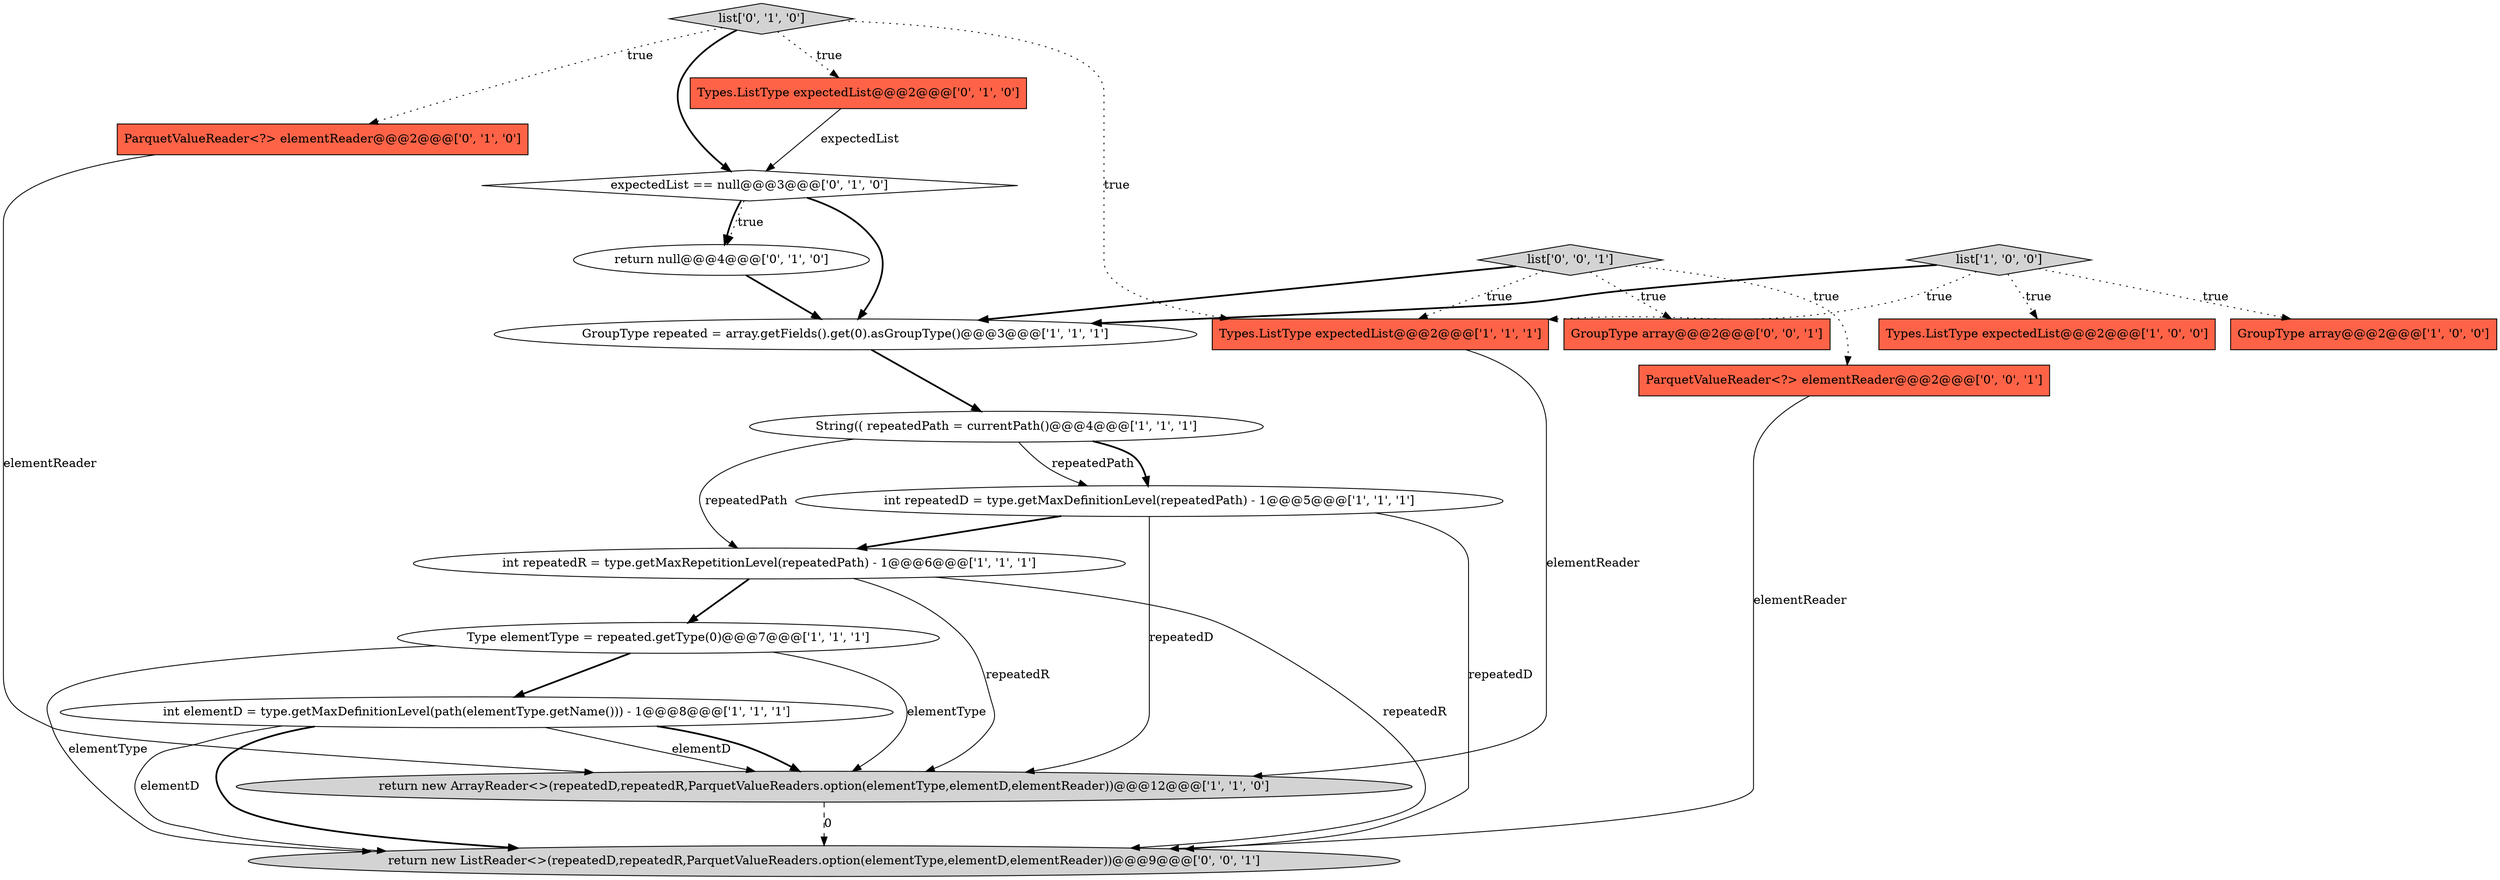 digraph {
14 [style = filled, label = "list['0', '1', '0']", fillcolor = lightgray, shape = diamond image = "AAA0AAABBB2BBB"];
8 [style = filled, label = "return new ArrayReader<>(repeatedD,repeatedR,ParquetValueReaders.option(elementType,elementD,elementReader))@@@12@@@['1', '1', '0']", fillcolor = lightgray, shape = ellipse image = "AAA0AAABBB1BBB"];
4 [style = filled, label = "list['1', '0', '0']", fillcolor = lightgray, shape = diamond image = "AAA0AAABBB1BBB"];
1 [style = filled, label = "int elementD = type.getMaxDefinitionLevel(path(elementType.getName())) - 1@@@8@@@['1', '1', '1']", fillcolor = white, shape = ellipse image = "AAA0AAABBB1BBB"];
2 [style = filled, label = "int repeatedR = type.getMaxRepetitionLevel(repeatedPath) - 1@@@6@@@['1', '1', '1']", fillcolor = white, shape = ellipse image = "AAA0AAABBB1BBB"];
6 [style = filled, label = "GroupType repeated = array.getFields().get(0).asGroupType()@@@3@@@['1', '1', '1']", fillcolor = white, shape = ellipse image = "AAA0AAABBB1BBB"];
17 [style = filled, label = "list['0', '0', '1']", fillcolor = lightgray, shape = diamond image = "AAA0AAABBB3BBB"];
19 [style = filled, label = "ParquetValueReader<?> elementReader@@@2@@@['0', '0', '1']", fillcolor = tomato, shape = box image = "AAA0AAABBB3BBB"];
13 [style = filled, label = "ParquetValueReader<?> elementReader@@@2@@@['0', '1', '0']", fillcolor = tomato, shape = box image = "AAA0AAABBB2BBB"];
10 [style = filled, label = "Types.ListType expectedList@@@2@@@['1', '1', '1']", fillcolor = tomato, shape = box image = "AAA0AAABBB1BBB"];
12 [style = filled, label = "Types.ListType expectedList@@@2@@@['0', '1', '0']", fillcolor = tomato, shape = box image = "AAA0AAABBB2BBB"];
15 [style = filled, label = "expectedList == null@@@3@@@['0', '1', '0']", fillcolor = white, shape = diamond image = "AAA1AAABBB2BBB"];
3 [style = filled, label = "int repeatedD = type.getMaxDefinitionLevel(repeatedPath) - 1@@@5@@@['1', '1', '1']", fillcolor = white, shape = ellipse image = "AAA0AAABBB1BBB"];
11 [style = filled, label = "return null@@@4@@@['0', '1', '0']", fillcolor = white, shape = ellipse image = "AAA1AAABBB2BBB"];
18 [style = filled, label = "GroupType array@@@2@@@['0', '0', '1']", fillcolor = tomato, shape = box image = "AAA0AAABBB3BBB"];
9 [style = filled, label = "Types.ListType expectedList@@@2@@@['1', '0', '0']", fillcolor = tomato, shape = box image = "AAA0AAABBB1BBB"];
0 [style = filled, label = "String(( repeatedPath = currentPath()@@@4@@@['1', '1', '1']", fillcolor = white, shape = ellipse image = "AAA0AAABBB1BBB"];
16 [style = filled, label = "return new ListReader<>(repeatedD,repeatedR,ParquetValueReaders.option(elementType,elementD,elementReader))@@@9@@@['0', '0', '1']", fillcolor = lightgray, shape = ellipse image = "AAA0AAABBB3BBB"];
5 [style = filled, label = "GroupType array@@@2@@@['1', '0', '0']", fillcolor = tomato, shape = box image = "AAA0AAABBB1BBB"];
7 [style = filled, label = "Type elementType = repeated.getType(0)@@@7@@@['1', '1', '1']", fillcolor = white, shape = ellipse image = "AAA0AAABBB1BBB"];
17->19 [style = dotted, label="true"];
17->18 [style = dotted, label="true"];
4->6 [style = bold, label=""];
12->15 [style = solid, label="expectedList"];
8->16 [style = dashed, label="0"];
19->16 [style = solid, label="elementReader"];
1->8 [style = solid, label="elementD"];
3->2 [style = bold, label=""];
2->7 [style = bold, label=""];
10->8 [style = solid, label="elementReader"];
0->3 [style = solid, label="repeatedPath"];
4->10 [style = dotted, label="true"];
6->0 [style = bold, label=""];
1->8 [style = bold, label=""];
15->11 [style = dotted, label="true"];
0->3 [style = bold, label=""];
11->6 [style = bold, label=""];
14->12 [style = dotted, label="true"];
1->16 [style = solid, label="elementD"];
3->8 [style = solid, label="repeatedD"];
15->6 [style = bold, label=""];
14->13 [style = dotted, label="true"];
15->11 [style = bold, label=""];
0->2 [style = solid, label="repeatedPath"];
13->8 [style = solid, label="elementReader"];
17->6 [style = bold, label=""];
17->10 [style = dotted, label="true"];
14->10 [style = dotted, label="true"];
4->5 [style = dotted, label="true"];
4->9 [style = dotted, label="true"];
2->8 [style = solid, label="repeatedR"];
7->1 [style = bold, label=""];
1->16 [style = bold, label=""];
3->16 [style = solid, label="repeatedD"];
14->15 [style = bold, label=""];
7->8 [style = solid, label="elementType"];
7->16 [style = solid, label="elementType"];
2->16 [style = solid, label="repeatedR"];
}
